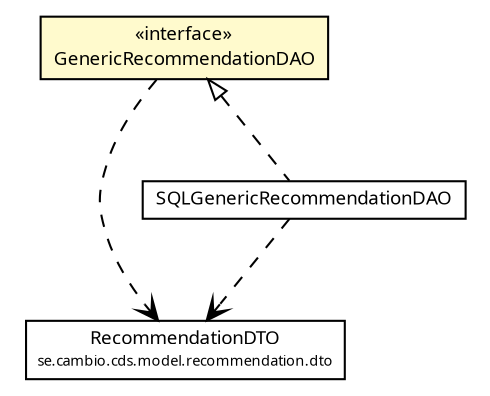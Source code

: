 #!/usr/local/bin/dot
#
# Class diagram 
# Generated by UMLGraph version R5_6 (http://www.umlgraph.org/)
#

digraph G {
	edge [fontname="Trebuchet MS",fontsize=10,labelfontname="Trebuchet MS",labelfontsize=10];
	node [fontname="Trebuchet MS",fontsize=10,shape=plaintext];
	nodesep=0.25;
	ranksep=0.5;
	// se.cambio.cds.model.recommendation.dto.RecommendationDTO
	c219056 [label=<<table title="se.cambio.cds.model.recommendation.dto.RecommendationDTO" border="0" cellborder="1" cellspacing="0" cellpadding="2" port="p" href="../dto/RecommendationDTO.html">
		<tr><td><table border="0" cellspacing="0" cellpadding="1">
<tr><td align="center" balign="center"><font face="Trebuchet MS"> RecommendationDTO </font></td></tr>
<tr><td align="center" balign="center"><font face="Trebuchet MS" point-size="7.0"> se.cambio.cds.model.recommendation.dto </font></td></tr>
		</table></td></tr>
		</table>>, URL="../dto/RecommendationDTO.html", fontname="Trebuchet MS", fontcolor="black", fontsize=9.0];
	// se.cambio.cds.model.recommendation.dao.SQLGenericRecommendationDAO
	c219142 [label=<<table title="se.cambio.cds.model.recommendation.dao.SQLGenericRecommendationDAO" border="0" cellborder="1" cellspacing="0" cellpadding="2" port="p" href="./SQLGenericRecommendationDAO.html">
		<tr><td><table border="0" cellspacing="0" cellpadding="1">
<tr><td align="center" balign="center"><font face="Trebuchet MS"> SQLGenericRecommendationDAO </font></td></tr>
		</table></td></tr>
		</table>>, URL="./SQLGenericRecommendationDAO.html", fontname="Trebuchet MS", fontcolor="black", fontsize=9.0];
	// se.cambio.cds.model.recommendation.dao.GenericRecommendationDAO
	c219144 [label=<<table title="se.cambio.cds.model.recommendation.dao.GenericRecommendationDAO" border="0" cellborder="1" cellspacing="0" cellpadding="2" port="p" bgcolor="lemonChiffon" href="./GenericRecommendationDAO.html">
		<tr><td><table border="0" cellspacing="0" cellpadding="1">
<tr><td align="center" balign="center"> &#171;interface&#187; </td></tr>
<tr><td align="center" balign="center"><font face="Trebuchet MS"> GenericRecommendationDAO </font></td></tr>
		</table></td></tr>
		</table>>, URL="./GenericRecommendationDAO.html", fontname="Trebuchet MS", fontcolor="black", fontsize=9.0];
	//se.cambio.cds.model.recommendation.dao.SQLGenericRecommendationDAO implements se.cambio.cds.model.recommendation.dao.GenericRecommendationDAO
	c219144:p -> c219142:p [dir=back,arrowtail=empty,style=dashed];
	// se.cambio.cds.model.recommendation.dao.SQLGenericRecommendationDAO DEPEND se.cambio.cds.model.recommendation.dto.RecommendationDTO
	c219142:p -> c219056:p [taillabel="", label="", headlabel="", fontname="Trebuchet MS", fontcolor="black", fontsize=10.0, color="black", arrowhead=open, style=dashed];
	// se.cambio.cds.model.recommendation.dao.GenericRecommendationDAO DEPEND se.cambio.cds.model.recommendation.dto.RecommendationDTO
	c219144:p -> c219056:p [taillabel="", label="", headlabel="", fontname="Trebuchet MS", fontcolor="black", fontsize=10.0, color="black", arrowhead=open, style=dashed];
}

